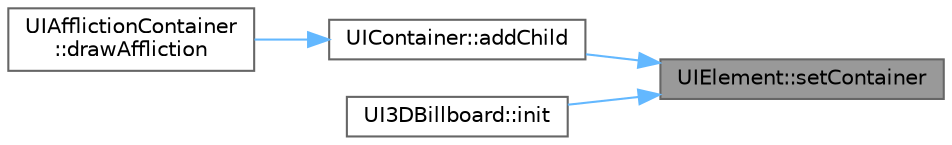 digraph "UIElement::setContainer"
{
 // LATEX_PDF_SIZE
  bgcolor="transparent";
  edge [fontname=Helvetica,fontsize=10,labelfontname=Helvetica,labelfontsize=10];
  node [fontname=Helvetica,fontsize=10,shape=box,height=0.2,width=0.4];
  rankdir="RL";
  Node1 [id="Node000001",label="UIElement::setContainer",height=0.2,width=0.4,color="gray40", fillcolor="grey60", style="filled", fontcolor="black",tooltip=" "];
  Node1 -> Node2 [id="edge1_Node000001_Node000002",dir="back",color="steelblue1",style="solid",tooltip=" "];
  Node2 [id="Node000002",label="UIContainer::addChild",height=0.2,width=0.4,color="grey40", fillcolor="white", style="filled",URL="$class_u_i_container.html#a548a7ee0e92951e839665e727fd346d7",tooltip=" "];
  Node2 -> Node3 [id="edge2_Node000002_Node000003",dir="back",color="steelblue1",style="solid",tooltip=" "];
  Node3 [id="Node000003",label="UIAfflictionContainer\l::drawAffliction",height=0.2,width=0.4,color="grey40", fillcolor="white", style="filled",URL="$class_u_i_affliction_container.html#a8eeda89c1b3a8b24593c412ce73f3ab5",tooltip=" "];
  Node1 -> Node4 [id="edge3_Node000001_Node000004",dir="back",color="steelblue1",style="solid",tooltip=" "];
  Node4 [id="Node000004",label="UI3DBillboard::init",height=0.2,width=0.4,color="grey40", fillcolor="white", style="filled",URL="$class_u_i3_d_billboard.html#a47148bd93074a13a21012e8357dd4c91",tooltip=" "];
}

